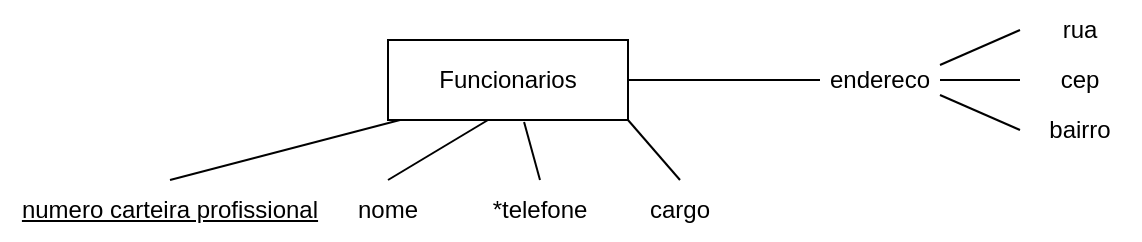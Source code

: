 <mxfile version="22.0.2" type="github">
  <diagram name="Página-1" id="AUO8adqCigprDQNLNqqX">
    <mxGraphModel dx="1434" dy="758" grid="1" gridSize="10" guides="1" tooltips="1" connect="1" arrows="1" fold="1" page="1" pageScale="1" pageWidth="827" pageHeight="1169" math="0" shadow="0">
      <root>
        <mxCell id="0" />
        <mxCell id="1" parent="0" />
        <mxCell id="eGZhKKJJ9rbTxf6OXdFT-1" value="" style="rounded=0;whiteSpace=wrap;html=1;" vertex="1" parent="1">
          <mxGeometry x="354" y="20" width="120" height="40" as="geometry" />
        </mxCell>
        <mxCell id="eGZhKKJJ9rbTxf6OXdFT-3" value="Funcionarios" style="text;strokeColor=none;align=center;fillColor=none;html=1;verticalAlign=middle;whiteSpace=wrap;rounded=0;" vertex="1" parent="1">
          <mxGeometry x="384" y="25" width="60" height="30" as="geometry" />
        </mxCell>
        <mxCell id="eGZhKKJJ9rbTxf6OXdFT-4" value="" style="endArrow=none;html=1;rounded=0;exitX=0.5;exitY=0;exitDx=0;exitDy=0;" edge="1" parent="1" source="eGZhKKJJ9rbTxf6OXdFT-5">
          <mxGeometry width="50" height="50" relative="1" as="geometry">
            <mxPoint x="310" y="110" as="sourcePoint" />
            <mxPoint x="360" y="60" as="targetPoint" />
          </mxGeometry>
        </mxCell>
        <mxCell id="eGZhKKJJ9rbTxf6OXdFT-5" value="numero carteira profissional" style="text;strokeColor=none;align=center;fillColor=none;html=1;verticalAlign=middle;whiteSpace=wrap;rounded=0;fontStyle=4" vertex="1" parent="1">
          <mxGeometry x="160" y="90" width="170" height="30" as="geometry" />
        </mxCell>
        <mxCell id="eGZhKKJJ9rbTxf6OXdFT-6" value="nome" style="text;strokeColor=none;align=center;fillColor=none;html=1;verticalAlign=middle;whiteSpace=wrap;rounded=0;" vertex="1" parent="1">
          <mxGeometry x="324" y="90" width="60" height="30" as="geometry" />
        </mxCell>
        <mxCell id="eGZhKKJJ9rbTxf6OXdFT-7" value="" style="endArrow=none;html=1;rounded=0;exitX=0.5;exitY=0;exitDx=0;exitDy=0;" edge="1" parent="1" source="eGZhKKJJ9rbTxf6OXdFT-6">
          <mxGeometry width="50" height="50" relative="1" as="geometry">
            <mxPoint x="354" y="110" as="sourcePoint" />
            <mxPoint x="404" y="60" as="targetPoint" />
          </mxGeometry>
        </mxCell>
        <mxCell id="eGZhKKJJ9rbTxf6OXdFT-9" value="" style="endArrow=none;html=1;rounded=0;entryX=0.567;entryY=1.025;entryDx=0;entryDy=0;entryPerimeter=0;exitX=0.5;exitY=0;exitDx=0;exitDy=0;" edge="1" parent="1" source="eGZhKKJJ9rbTxf6OXdFT-10" target="eGZhKKJJ9rbTxf6OXdFT-1">
          <mxGeometry width="50" height="50" relative="1" as="geometry">
            <mxPoint x="420" y="110" as="sourcePoint" />
            <mxPoint x="470" y="60" as="targetPoint" />
          </mxGeometry>
        </mxCell>
        <mxCell id="eGZhKKJJ9rbTxf6OXdFT-10" value="*telefone" style="text;strokeColor=none;align=center;fillColor=none;html=1;verticalAlign=middle;whiteSpace=wrap;rounded=0;" vertex="1" parent="1">
          <mxGeometry x="400" y="90" width="60" height="30" as="geometry" />
        </mxCell>
        <mxCell id="eGZhKKJJ9rbTxf6OXdFT-12" value="cargo" style="text;strokeColor=none;align=center;fillColor=none;html=1;verticalAlign=middle;whiteSpace=wrap;rounded=0;" vertex="1" parent="1">
          <mxGeometry x="470" y="90" width="60" height="30" as="geometry" />
        </mxCell>
        <mxCell id="eGZhKKJJ9rbTxf6OXdFT-13" value="" style="endArrow=none;html=1;rounded=0;exitX=1;exitY=0.5;exitDx=0;exitDy=0;entryX=0;entryY=0.5;entryDx=0;entryDy=0;" edge="1" parent="1" source="eGZhKKJJ9rbTxf6OXdFT-1" target="eGZhKKJJ9rbTxf6OXdFT-14">
          <mxGeometry width="50" height="50" relative="1" as="geometry">
            <mxPoint x="470" y="50" as="sourcePoint" />
            <mxPoint x="540" y="40" as="targetPoint" />
            <Array as="points">
              <mxPoint x="510" y="40" />
            </Array>
          </mxGeometry>
        </mxCell>
        <mxCell id="eGZhKKJJ9rbTxf6OXdFT-14" value="endereco" style="text;strokeColor=none;align=center;fillColor=none;html=1;verticalAlign=middle;whiteSpace=wrap;rounded=0;" vertex="1" parent="1">
          <mxGeometry x="570" y="25" width="60" height="30" as="geometry" />
        </mxCell>
        <mxCell id="eGZhKKJJ9rbTxf6OXdFT-17" value="" style="endArrow=none;html=1;rounded=0;exitX=1;exitY=0.25;exitDx=0;exitDy=0;entryX=0;entryY=0.5;entryDx=0;entryDy=0;" edge="1" parent="1" source="eGZhKKJJ9rbTxf6OXdFT-14" target="eGZhKKJJ9rbTxf6OXdFT-18">
          <mxGeometry width="50" height="50" relative="1" as="geometry">
            <mxPoint x="680" y="100" as="sourcePoint" />
            <mxPoint x="680" y="25" as="targetPoint" />
          </mxGeometry>
        </mxCell>
        <mxCell id="eGZhKKJJ9rbTxf6OXdFT-18" value="rua" style="text;strokeColor=none;align=center;fillColor=none;html=1;verticalAlign=middle;whiteSpace=wrap;rounded=0;" vertex="1" parent="1">
          <mxGeometry x="670" width="60" height="30" as="geometry" />
        </mxCell>
        <mxCell id="eGZhKKJJ9rbTxf6OXdFT-19" value="cep" style="text;strokeColor=none;align=center;fillColor=none;html=1;verticalAlign=middle;whiteSpace=wrap;rounded=0;" vertex="1" parent="1">
          <mxGeometry x="670" y="25" width="60" height="30" as="geometry" />
        </mxCell>
        <mxCell id="eGZhKKJJ9rbTxf6OXdFT-20" value="" style="endArrow=none;html=1;rounded=0;exitX=1;exitY=0.5;exitDx=0;exitDy=0;entryX=0;entryY=0.5;entryDx=0;entryDy=0;" edge="1" parent="1" source="eGZhKKJJ9rbTxf6OXdFT-14" target="eGZhKKJJ9rbTxf6OXdFT-19">
          <mxGeometry width="50" height="50" relative="1" as="geometry">
            <mxPoint x="670" y="160" as="sourcePoint" />
            <mxPoint x="720" y="110" as="targetPoint" />
          </mxGeometry>
        </mxCell>
        <mxCell id="eGZhKKJJ9rbTxf6OXdFT-21" value="" style="endArrow=none;html=1;rounded=0;entryX=1;entryY=0.75;entryDx=0;entryDy=0;exitX=0;exitY=0.5;exitDx=0;exitDy=0;" edge="1" parent="1" source="eGZhKKJJ9rbTxf6OXdFT-22" target="eGZhKKJJ9rbTxf6OXdFT-14">
          <mxGeometry width="50" height="50" relative="1" as="geometry">
            <mxPoint x="670" y="60" as="sourcePoint" />
            <mxPoint x="640" y="90" as="targetPoint" />
          </mxGeometry>
        </mxCell>
        <mxCell id="eGZhKKJJ9rbTxf6OXdFT-22" value="bairro" style="text;strokeColor=none;align=center;fillColor=none;html=1;verticalAlign=middle;whiteSpace=wrap;rounded=0;" vertex="1" parent="1">
          <mxGeometry x="670" y="50" width="60" height="30" as="geometry" />
        </mxCell>
        <mxCell id="eGZhKKJJ9rbTxf6OXdFT-23" value="" style="endArrow=none;html=1;rounded=0;entryX=1;entryY=1;entryDx=0;entryDy=0;exitX=0.5;exitY=0;exitDx=0;exitDy=0;" edge="1" parent="1" source="eGZhKKJJ9rbTxf6OXdFT-12" target="eGZhKKJJ9rbTxf6OXdFT-1">
          <mxGeometry width="50" height="50" relative="1" as="geometry">
            <mxPoint x="510" y="140" as="sourcePoint" />
            <mxPoint x="560" y="90" as="targetPoint" />
          </mxGeometry>
        </mxCell>
      </root>
    </mxGraphModel>
  </diagram>
</mxfile>
